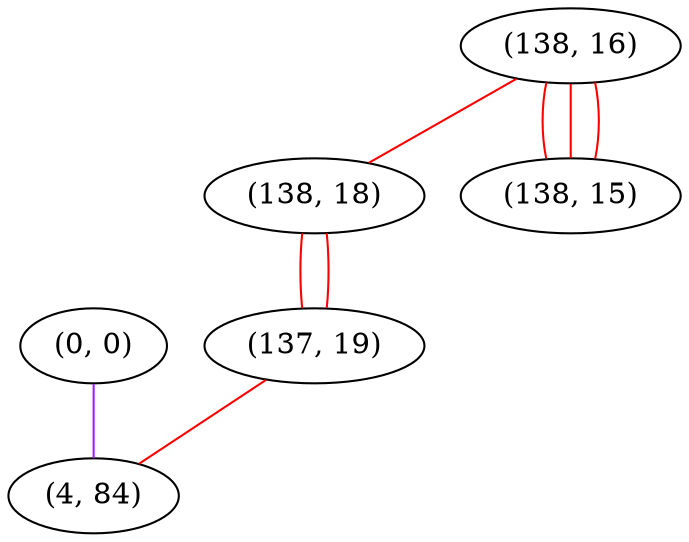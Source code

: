 graph "" {
"(0, 0)";
"(138, 16)";
"(138, 18)";
"(138, 15)";
"(137, 19)";
"(4, 84)";
"(0, 0)" -- "(4, 84)"  [color=purple, key=0, weight=4];
"(138, 16)" -- "(138, 15)"  [color=red, key=0, weight=1];
"(138, 16)" -- "(138, 15)"  [color=red, key=1, weight=1];
"(138, 16)" -- "(138, 15)"  [color=red, key=2, weight=1];
"(138, 16)" -- "(138, 18)"  [color=red, key=0, weight=1];
"(138, 18)" -- "(137, 19)"  [color=red, key=0, weight=1];
"(138, 18)" -- "(137, 19)"  [color=red, key=1, weight=1];
"(137, 19)" -- "(4, 84)"  [color=red, key=0, weight=1];
}
